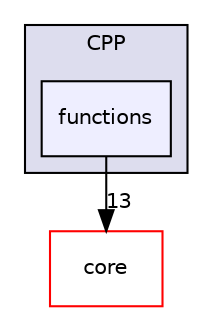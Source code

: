 digraph "arm_compute/runtime/CPP/functions" {
  compound=true
  node [ fontsize="10", fontname="Helvetica"];
  edge [ labelfontsize="10", labelfontname="Helvetica"];
  subgraph clusterdir_b496024afd63bafbf4e8da80d7d3a81a {
    graph [ bgcolor="#ddddee", pencolor="black", label="CPP" fontname="Helvetica", fontsize="10", URL="dir_b496024afd63bafbf4e8da80d7d3a81a.xhtml"]
  dir_0f1ff859406f1a8b0006aceabacdc4c4 [shape=box, label="functions", style="filled", fillcolor="#eeeeff", pencolor="black", URL="dir_0f1ff859406f1a8b0006aceabacdc4c4.xhtml"];
  }
  dir_1fb090f0c6070330bfaccc4236d3ca0d [shape=box label="core" fillcolor="white" style="filled" color="red" URL="dir_1fb090f0c6070330bfaccc4236d3ca0d.xhtml"];
  dir_0f1ff859406f1a8b0006aceabacdc4c4->dir_1fb090f0c6070330bfaccc4236d3ca0d [headlabel="13", labeldistance=1.5 headhref="dir_000073_000001.xhtml"];
}
